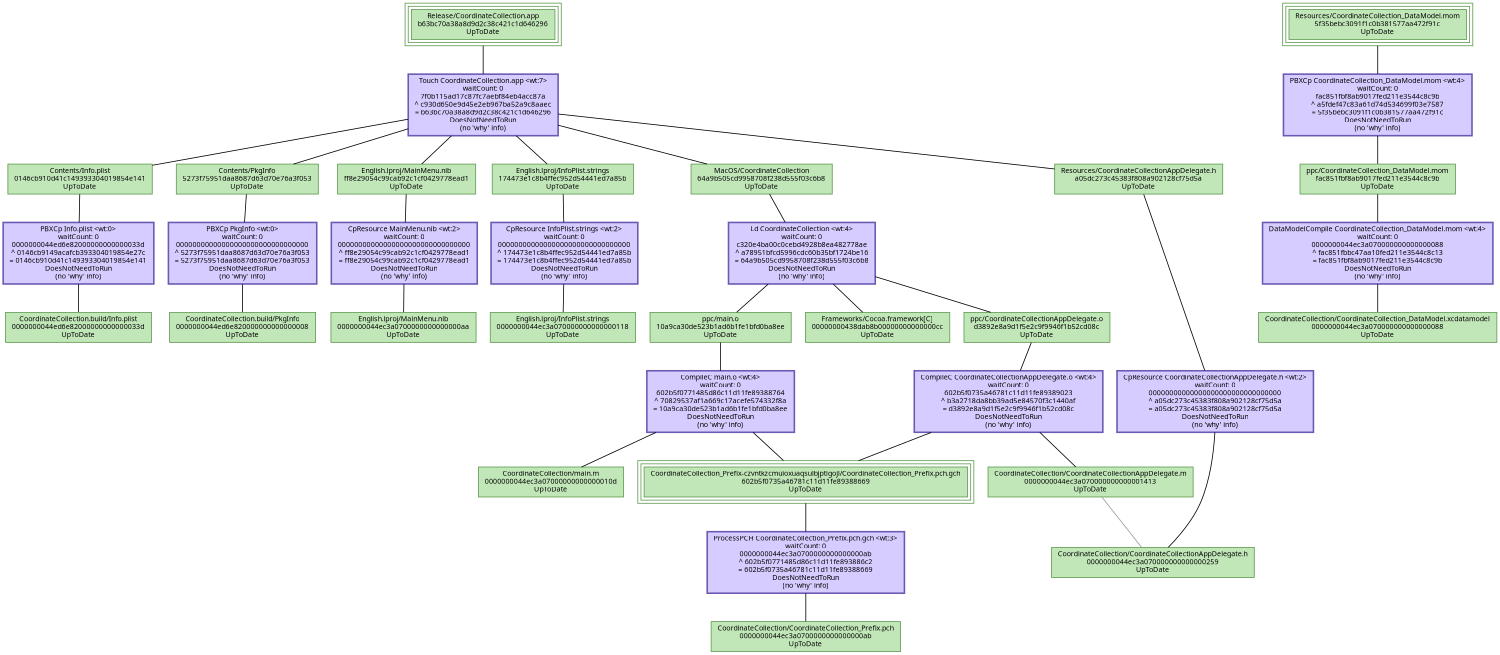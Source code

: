 digraph CoordinateCollection {
   size = "10.000000,8.500000";
   concentrate = false;

   node [ shape = box, style = filled, color = "0.3 0.5 0.6", fillcolor = "0.3 0.2 0.9", fontname = "Monaco", fontsize = "9" ];
   n00001 [ label = "Release/CoordinateCollection.app\nb63bc70a38a8d9d2c38c421c1d646296\nUpToDate", peripheries = 3 ];
   n00002 [ label = "Contents/Info.plist\n0146cb910d41c149393304019854e141\nUpToDate" ];
   n00003 [ label = "CoordinateCollection.build/Info.plist\n0000000044ed6e82000000000000033d\nUpToDate" ];
   n00004 [ label = "Contents/PkgInfo\n5273f75951daa8687d63d70e76a3f053\nUpToDate" ];
   n00005 [ label = "CoordinateCollection.build/PkgInfo\n0000000044ed6e820000000000000008\nUpToDate" ];
   n00006 [ label = "English.lproj/MainMenu.nib\nff8e29054c99cab92c1cf0429778ead1\nUpToDate" ];
   n00007 [ label = "English.lproj/MainMenu.nib\n0000000044ec3a0700000000000000aa\nUpToDate" ];
   n00008 [ label = "English.lproj/InfoPlist.strings\n174473e1c8b4ffec952d54441ed7a85b\nUpToDate" ];
   n00009 [ label = "English.lproj/InfoPlist.strings\n0000000044ec3a070000000000000118\nUpToDate" ];
   n00010 [ label = "Resources/CoordinateCollectionAppDelegate.h\na05dc273c45383f808a902128cf75d5a\nUpToDate" ];
   n00011 [ label = "CoordinateCollection/CoordinateCollectionAppDelegate.h\n0000000044ec3a070000000000000259\nUpToDate" ];
   n00012 [ label = "ppc/main.o\n10a9ca30de523b1ad6b1fe1bfd0ba8ee\nUpToDate" ];
   n00013 [ label = "CoordinateCollection/CoordinateCollection_Prefix.pch\n0000000044ec3a0700000000000000ab\nUpToDate" ];
   n00014 [ label = "CoordinateCollection_Prefix-czvntkzcmuioxuaqsulbjptigojl/CoordinateCollection_Prefix.pch.gch\n602b5f0735a46781c11d11fe89388669\nUpToDate", peripheries = 3 ];
   n00015 [ label = "CoordinateCollection/main.m\n0000000044ec3a07000000000000010d\nUpToDate" ];
   n00016 [ label = "ppc/CoordinateCollectionAppDelegate.o\nd3892e8a9d1f5e2c9f9946f1b52cd08c\nUpToDate" ];
   n00017 [ label = "CoordinateCollection/CoordinateCollectionAppDelegate.m\n0000000044ec3a070000000000001413\nUpToDate" ];
   n00018 [ label = "ppc/CoordinateCollection_DataModel.mom\nfac851fbf8ab9017fed211e3544c8c9b\nUpToDate" ];
   n00019 [ label = "CoordinateCollection/CoordinateCollection_DataModel.xcdatamodel\n0000000044ec3a070000000000000088\nUpToDate" ];
   n00020 [ label = "Resources/CoordinateCollection_DataModel.mom\n5f35bebc3091f1c0b381577aa472f91c\nUpToDate", peripheries = 3 ];
   n00021 [ label = "MacOS/CoordinateCollection\n64a9b505cd9958708f238d555f03c6b8\nUpToDate" ];
   n00022 [ label = "Frameworks/Cocoa.framework[C]\n00000000438dab8b00000000000000cc\nUpToDate" ];

   node [ shape = box, style = "filled,bold", color = "0.7 0.5 0.7", fillcolor = "0.7 0.2 1.0", fontname = "Monaco", fontsize = "9" ];
   c00001 [ label = "PBXCp Info.plist <wt:0>\nwaitCount: 0\n0000000044ed6e82000000000000033d\n^ 0146cb9149acafcb393304019854e27c\n= 0146cb910d41c149393304019854e141\nDoesNotNeedToRun\n(no 'why' info)" ];
   c00002 [ label = "PBXCp PkgInfo <wt:0>\nwaitCount: 0\n00000000000000000000000000000000\n^ 5273f75951daa8687d63d70e76a3f053\n= 5273f75951daa8687d63d70e76a3f053\nDoesNotNeedToRun\n(no 'why' info)" ];
   c00003 [ label = "CpResource MainMenu.nib <wt:2>\nwaitCount: 0\n00000000000000000000000000000000\n^ ff8e29054c99cab92c1cf0429778ead1\n= ff8e29054c99cab92c1cf0429778ead1\nDoesNotNeedToRun\n(no 'why' info)" ];
   c00004 [ label = "CpResource InfoPlist.strings <wt:2>\nwaitCount: 0\n00000000000000000000000000000000\n^ 174473e1c8b4ffec952d54441ed7a85b\n= 174473e1c8b4ffec952d54441ed7a85b\nDoesNotNeedToRun\n(no 'why' info)" ];
   c00005 [ label = "CpResource CoordinateCollectionAppDelegate.h <wt:2>\nwaitCount: 0\n00000000000000000000000000000000\n^ a05dc273c45383f808a902128cf75d5a\n= a05dc273c45383f808a902128cf75d5a\nDoesNotNeedToRun\n(no 'why' info)" ];
   c00006 [ label = "CompileC main.o <wt:4>\nwaitCount: 0\n602b5f0771485d86c11d11fe89388764\n^ 70829537af1a669c17acefe574332f8a\n= 10a9ca30de523b1ad6b1fe1bfd0ba8ee\nDoesNotNeedToRun\n(no 'why' info)" ];
   c00007 [ label = "ProcessPCH CoordinateCollection_Prefix.pch.gch <wt:3>\nwaitCount: 0\n0000000044ec3a0700000000000000ab\n^ 602b5f0771485d86c11d11fe893886c2\n= 602b5f0735a46781c11d11fe89388669\nDoesNotNeedToRun\n(no 'why' info)" ];
   c00008 [ label = "CompileC CoordinateCollectionAppDelegate.o <wt:4>\nwaitCount: 0\n602b5f0735a46781c11d11fe89389023\n^ b3a2718da8bb39ad5e84570f3c1440af\n= d3892e8a9d1f5e2c9f9946f1b52cd08c\nDoesNotNeedToRun\n(no 'why' info)" ];
   c00009 [ label = "DataModelCompile CoordinateCollection_DataModel.mom <wt:4>\nwaitCount: 0\n0000000044ec3a070000000000000088\n^ fac851fbbc47aa10fed211e3544c8c13\n= fac851fbf8ab9017fed211e3544c8c9b\nDoesNotNeedToRun\n(no 'why' info)" ];
   c00010 [ label = "PBXCp CoordinateCollection_DataModel.mom <wt:4>\nwaitCount: 0\nfac851fbf8ab9017fed211e3544c8c9b\n^ a5fdef47c83a61d74d534699f03e7587\n= 5f35bebc3091f1c0b381577aa472f91c\nDoesNotNeedToRun\n(no 'why' info)" ];
   c00011 [ label = "Ld CoordinateCollection <wt:4>\nwaitCount: 0\nc320e4ba00c0cebd4928b8ea482778ae\n^ a78951bfcd5996cdc60b35bf1724be16\n= 64a9b505cd9958708f238d555f03c6b8\nDoesNotNeedToRun\n(no 'why' info)" ];
   c00012 [ label = "Touch CoordinateCollection.app <wt:7>\nwaitCount: 0\n7f0b115ad17c87fc7aebf84eb4acc87a\n^ c930d650e9d45e2eb967ba52a9c8aaec\n= b63bc70a38a8d9d2c38c421c1d646296\nDoesNotNeedToRun\n(no 'why' info)" ];

   edge [ style = solid, color = black, arrowhead = none, arrowtail = normal ];
   n00001 -> { c00012 };
   n00002 -> { c00001 };
   n00004 -> { c00002 };
   n00006 -> { c00003 };
   n00008 -> { c00004 };
   n00010 -> { c00005 };
   n00012 -> { c00006 };
   n00014 -> { c00007 };
   n00016 -> { c00008 };
   n00018 -> { c00009 };
   n00020 -> { c00010 };
   n00021 -> { c00011 };
   c00001 -> { n00003 };
   c00002 -> { n00005 n00005 };
   c00003 -> { n00007 n00007 };
   c00004 -> { n00009 n00009 };
   c00005 -> { n00011 n00011 };
   c00006 -> { n00014 n00015 };
   c00007 -> { n00013 };
   c00008 -> { n00014 n00017 };
   c00009 -> { n00019 };
   c00010 -> { n00018 };
   c00011 -> { n00012 n00016 n00022 };
   c00012 -> { n00002 n00004 n00006 n00008 n00010 n00021 };

   edge [ style = solid, color = gray60, arrowhead = none, arrowtail = normal ];
   n00017 -> { n00011 };
}
